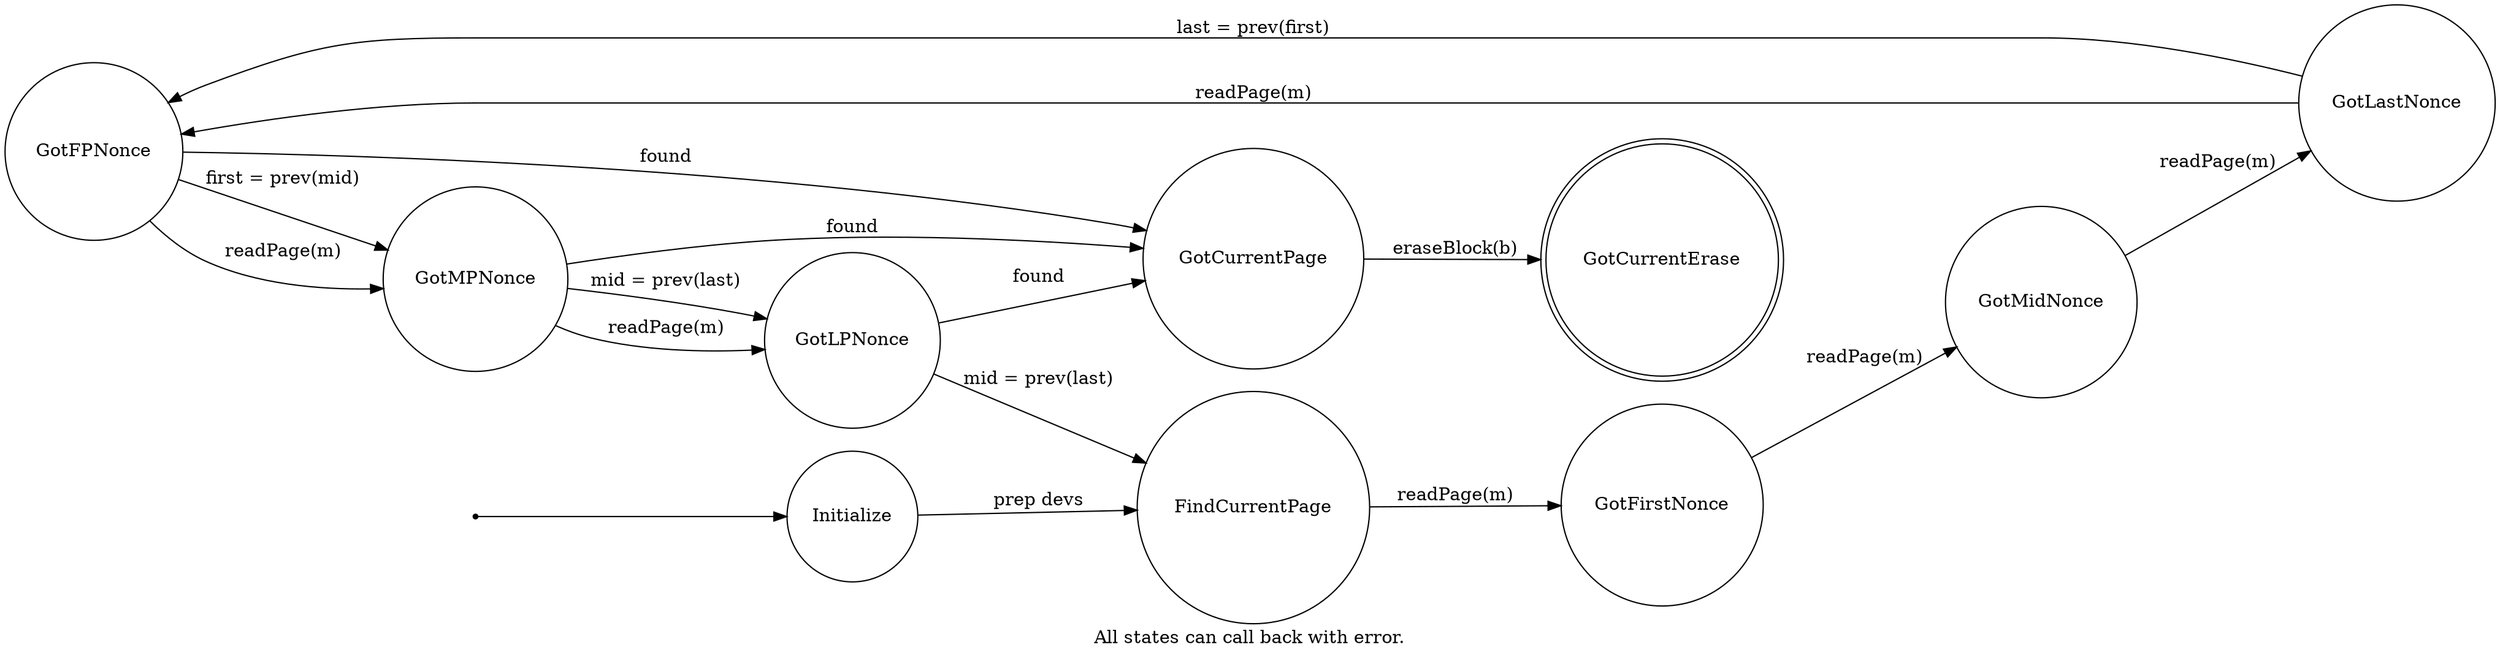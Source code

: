 digraph Initialize {
    rankdir=LR;
    label="All states can call back with error.";
    node [shape = doublecircle]; GotCurrentErase;
    node [shape = point ]; qi

    node [shape = circle];
    qi -> Initialize;
    Initialize -> FindCurrentPage [ label = "prep devs" ];
    FindCurrentPage -> GotFirstNonce [ label = "readPage(m)" ];
    GotFirstNonce -> GotMidNonce [ label = "readPage(m)" ];
    GotMidNonce -> GotLastNonce [ label = "readPage(m)" ];
    GotLastNonce -> GotFPNonce [ label = "last = prev(first)" ];
    GotLastNonce -> GotFPNonce [ label = "readPage(m)" ];
    GotFPNonce -> GotCurrentPage [ label = "found" ] ;
    GotFPNonce -> GotMPNonce [ label = "first = prev(mid)" ] ;
    GotFPNonce -> GotMPNonce [ label = "readPage(m)" ] ;
    GotMPNonce -> GotCurrentPage [ label = "found" ] ;
    GotMPNonce -> GotLPNonce [ label = "mid = prev(last)" ] ;
    GotMPNonce -> GotLPNonce [ label = "readPage(m)" ] ;
    GotLPNonce -> GotCurrentPage [ label = "found" ] ;
    GotLPNonce -> FindCurrentPage [ label = "mid = prev(last)" ] ;
    GotCurrentPage -> GotCurrentErase [ label = "eraseBlock(b)" ] ;
}
